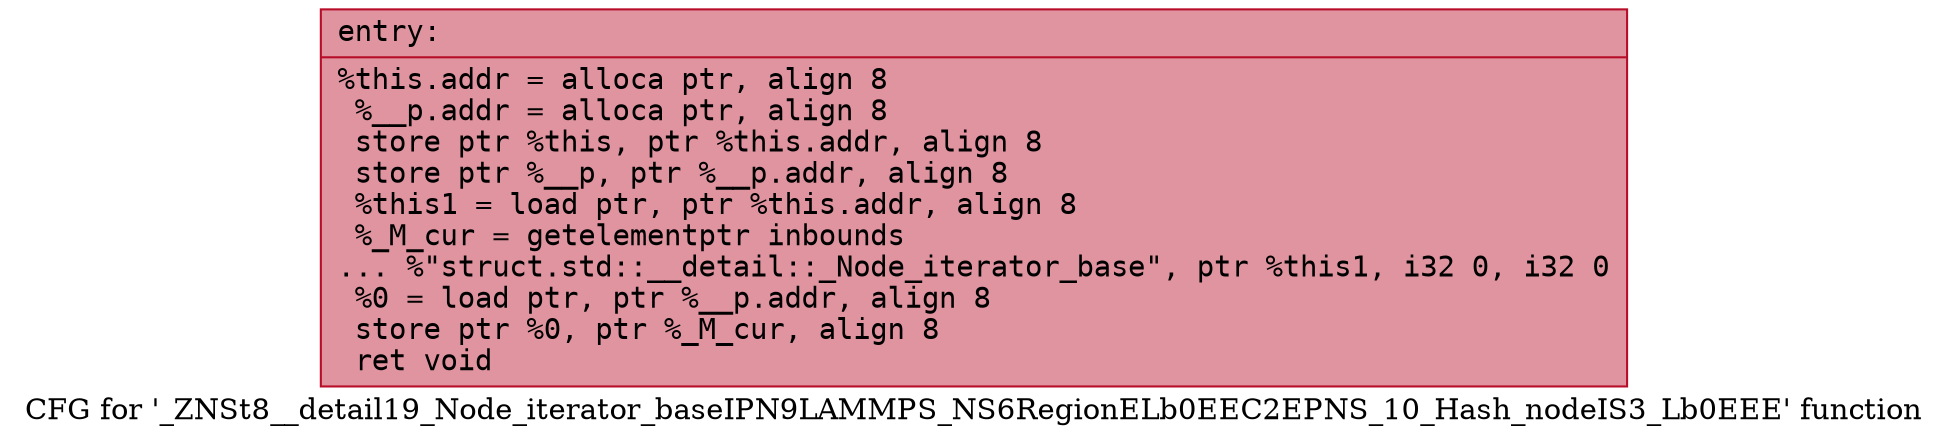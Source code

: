 digraph "CFG for '_ZNSt8__detail19_Node_iterator_baseIPN9LAMMPS_NS6RegionELb0EEC2EPNS_10_Hash_nodeIS3_Lb0EEE' function" {
	label="CFG for '_ZNSt8__detail19_Node_iterator_baseIPN9LAMMPS_NS6RegionELb0EEC2EPNS_10_Hash_nodeIS3_Lb0EEE' function";

	Node0x561837f0bb70 [shape=record,color="#b70d28ff", style=filled, fillcolor="#b70d2870" fontname="Courier",label="{entry:\l|  %this.addr = alloca ptr, align 8\l  %__p.addr = alloca ptr, align 8\l  store ptr %this, ptr %this.addr, align 8\l  store ptr %__p, ptr %__p.addr, align 8\l  %this1 = load ptr, ptr %this.addr, align 8\l  %_M_cur = getelementptr inbounds\l... %\"struct.std::__detail::_Node_iterator_base\", ptr %this1, i32 0, i32 0\l  %0 = load ptr, ptr %__p.addr, align 8\l  store ptr %0, ptr %_M_cur, align 8\l  ret void\l}"];
}
